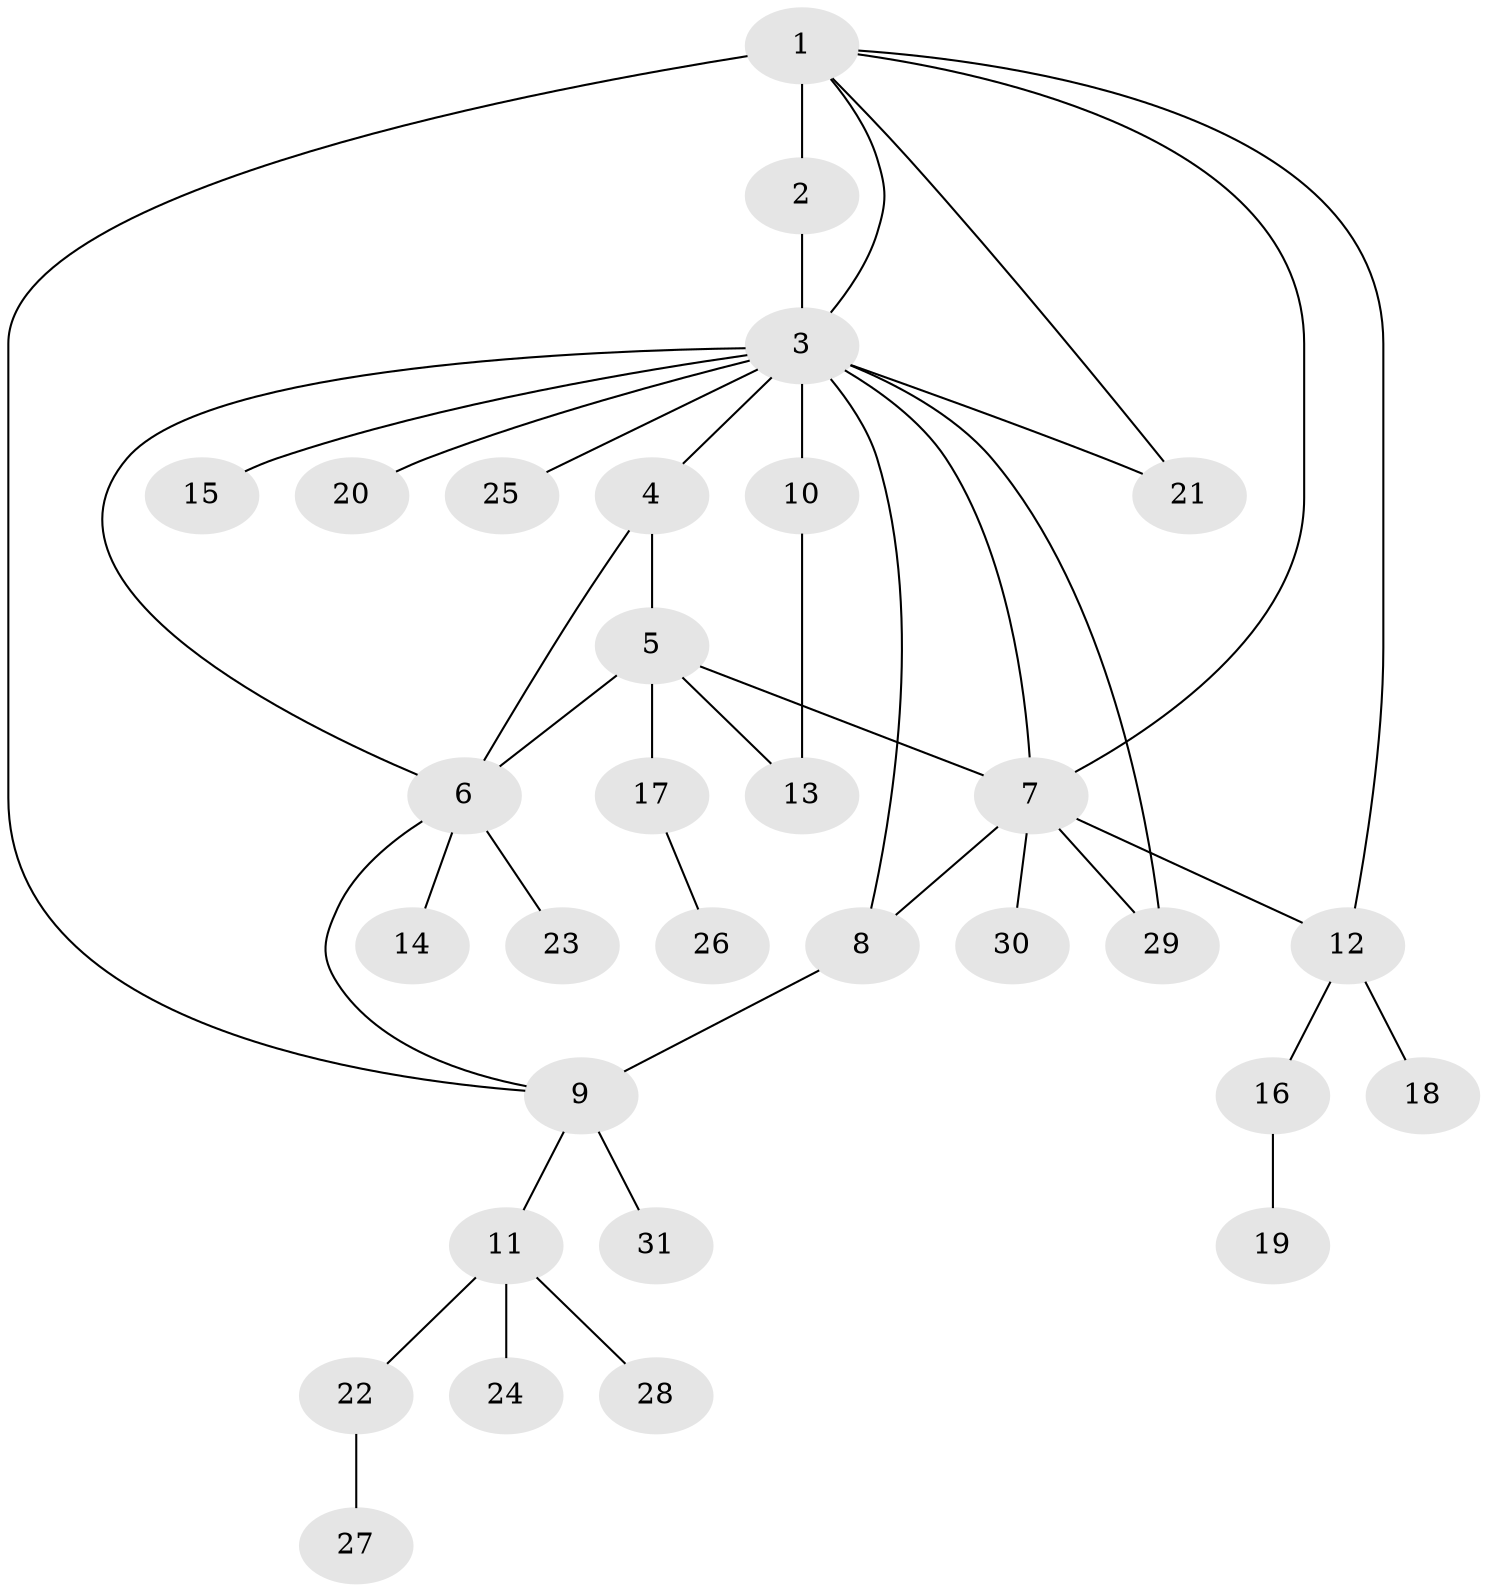 // original degree distribution, {11: 0.01639344262295082, 2: 0.26229508196721313, 6: 0.04918032786885246, 4: 0.04918032786885246, 7: 0.04918032786885246, 8: 0.01639344262295082, 3: 0.08196721311475409, 5: 0.03278688524590164, 1: 0.4426229508196721}
// Generated by graph-tools (version 1.1) at 2025/37/03/09/25 02:37:23]
// undirected, 31 vertices, 42 edges
graph export_dot {
graph [start="1"]
  node [color=gray90,style=filled];
  1;
  2;
  3;
  4;
  5;
  6;
  7;
  8;
  9;
  10;
  11;
  12;
  13;
  14;
  15;
  16;
  17;
  18;
  19;
  20;
  21;
  22;
  23;
  24;
  25;
  26;
  27;
  28;
  29;
  30;
  31;
  1 -- 2 [weight=5.0];
  1 -- 3 [weight=2.0];
  1 -- 7 [weight=1.0];
  1 -- 9 [weight=1.0];
  1 -- 12 [weight=1.0];
  1 -- 21 [weight=1.0];
  2 -- 3 [weight=1.0];
  3 -- 4 [weight=1.0];
  3 -- 6 [weight=1.0];
  3 -- 7 [weight=1.0];
  3 -- 8 [weight=1.0];
  3 -- 10 [weight=5.0];
  3 -- 15 [weight=1.0];
  3 -- 20 [weight=2.0];
  3 -- 21 [weight=1.0];
  3 -- 25 [weight=1.0];
  3 -- 29 [weight=1.0];
  4 -- 5 [weight=1.0];
  4 -- 6 [weight=1.0];
  5 -- 6 [weight=1.0];
  5 -- 7 [weight=1.0];
  5 -- 13 [weight=1.0];
  5 -- 17 [weight=1.0];
  6 -- 9 [weight=1.0];
  6 -- 14 [weight=1.0];
  6 -- 23 [weight=1.0];
  7 -- 8 [weight=1.0];
  7 -- 12 [weight=1.0];
  7 -- 29 [weight=1.0];
  7 -- 30 [weight=1.0];
  8 -- 9 [weight=2.0];
  9 -- 11 [weight=1.0];
  9 -- 31 [weight=1.0];
  10 -- 13 [weight=1.0];
  11 -- 22 [weight=1.0];
  11 -- 24 [weight=1.0];
  11 -- 28 [weight=1.0];
  12 -- 16 [weight=1.0];
  12 -- 18 [weight=1.0];
  16 -- 19 [weight=1.0];
  17 -- 26 [weight=1.0];
  22 -- 27 [weight=1.0];
}

